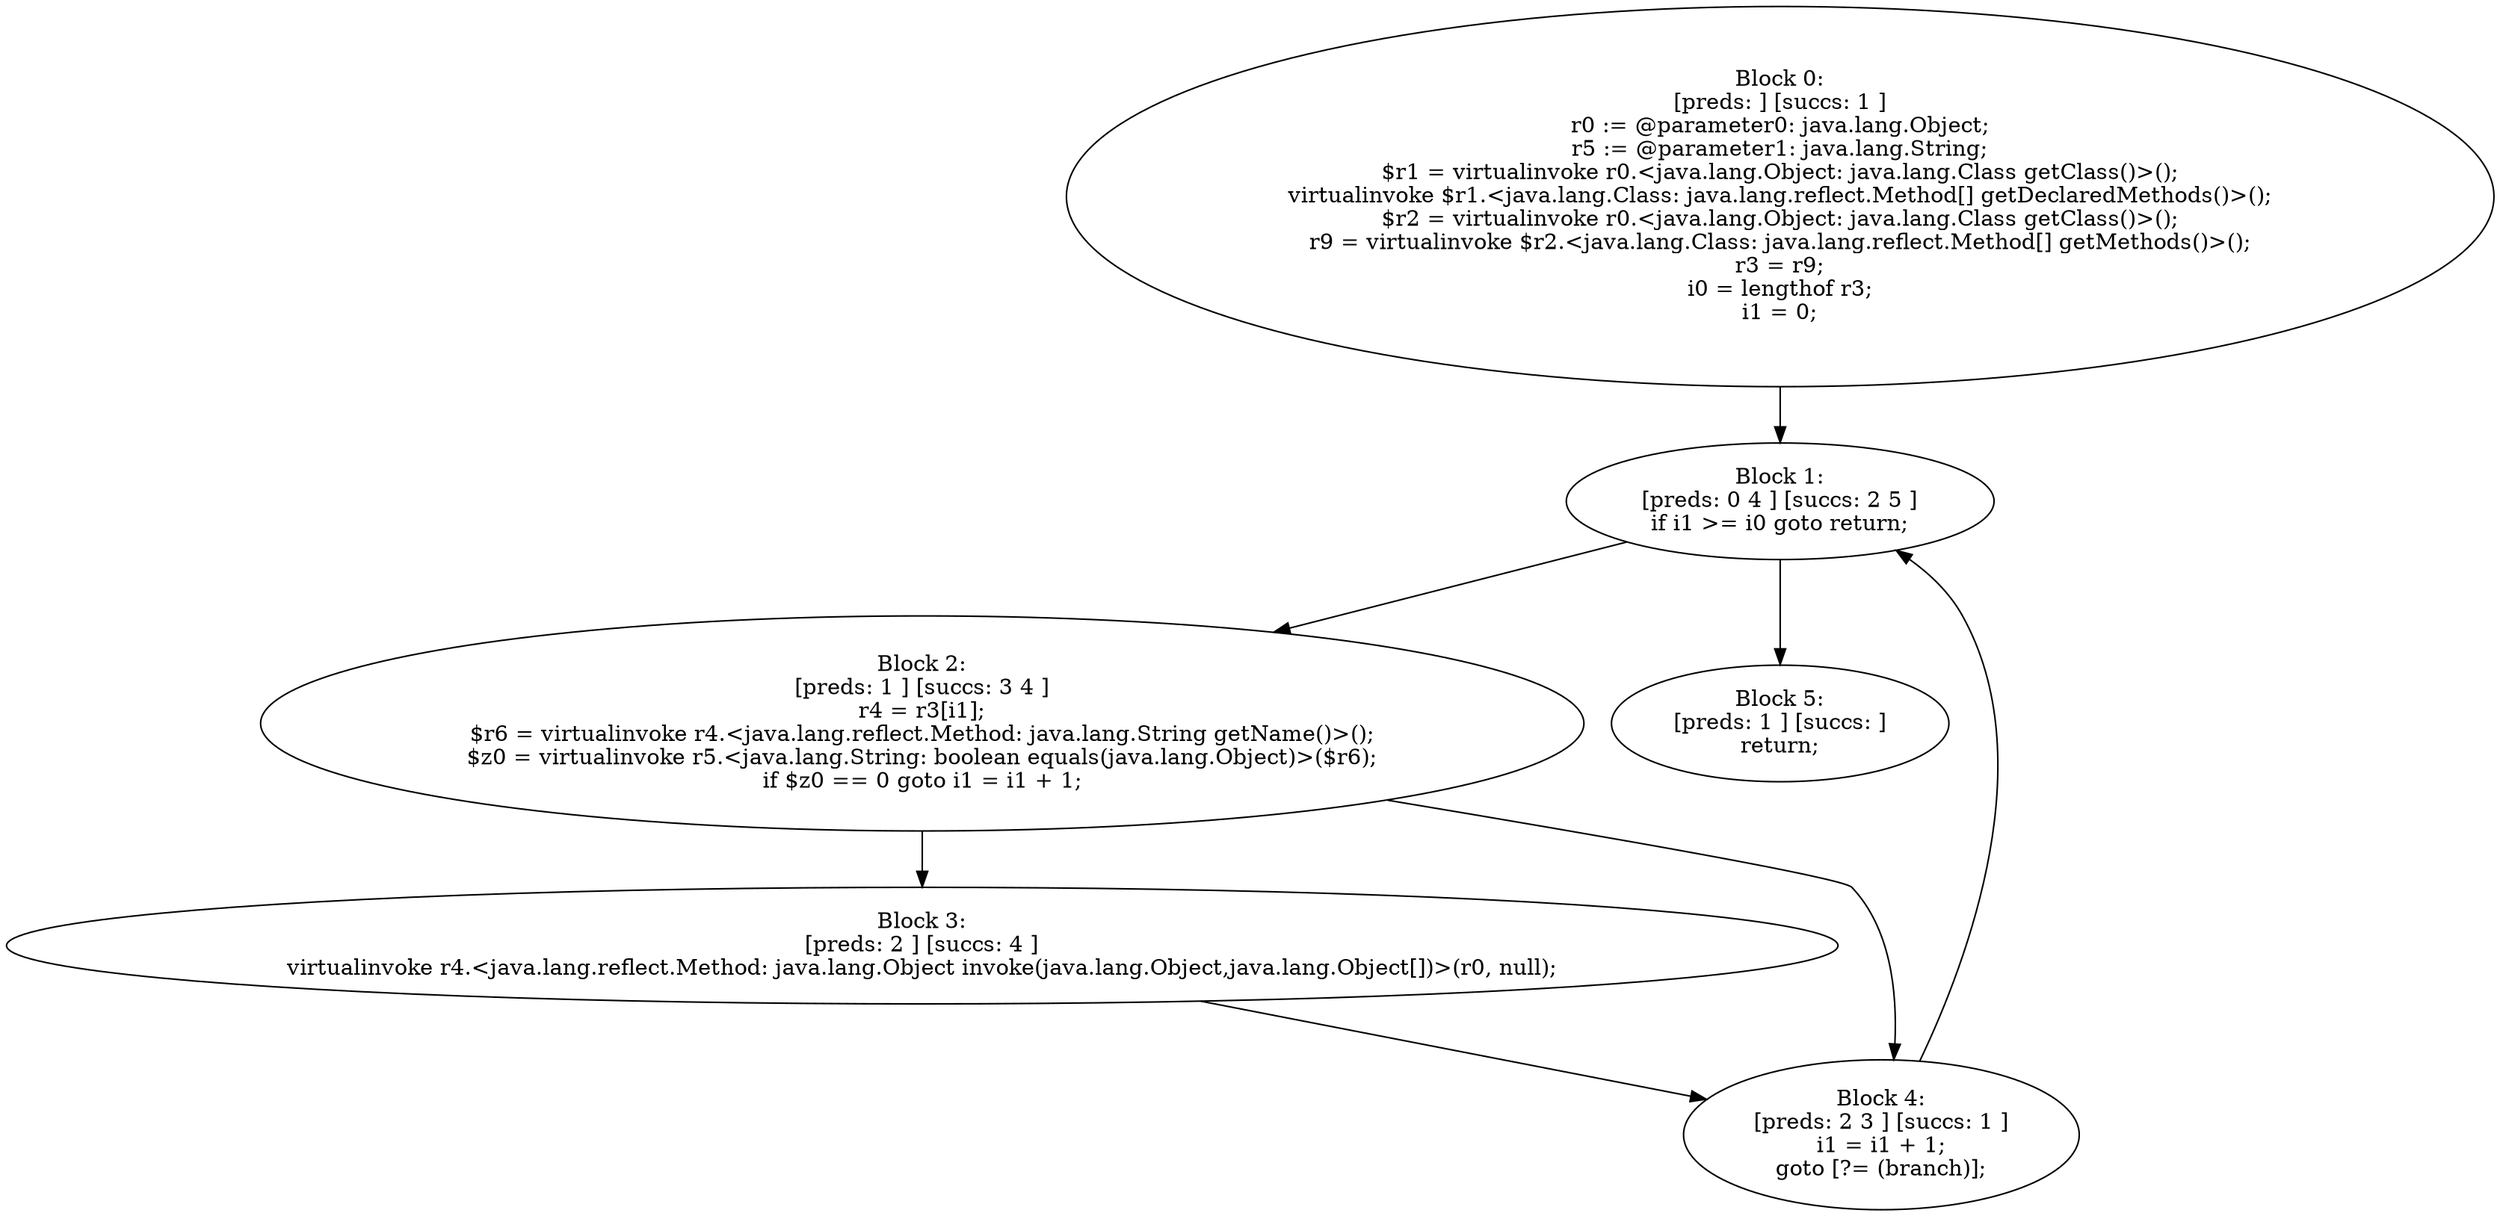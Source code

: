 digraph "unitGraph" {
    "Block 0:
[preds: ] [succs: 1 ]
r0 := @parameter0: java.lang.Object;
r5 := @parameter1: java.lang.String;
$r1 = virtualinvoke r0.<java.lang.Object: java.lang.Class getClass()>();
virtualinvoke $r1.<java.lang.Class: java.lang.reflect.Method[] getDeclaredMethods()>();
$r2 = virtualinvoke r0.<java.lang.Object: java.lang.Class getClass()>();
r9 = virtualinvoke $r2.<java.lang.Class: java.lang.reflect.Method[] getMethods()>();
r3 = r9;
i0 = lengthof r3;
i1 = 0;
"
    "Block 1:
[preds: 0 4 ] [succs: 2 5 ]
if i1 >= i0 goto return;
"
    "Block 2:
[preds: 1 ] [succs: 3 4 ]
r4 = r3[i1];
$r6 = virtualinvoke r4.<java.lang.reflect.Method: java.lang.String getName()>();
$z0 = virtualinvoke r5.<java.lang.String: boolean equals(java.lang.Object)>($r6);
if $z0 == 0 goto i1 = i1 + 1;
"
    "Block 3:
[preds: 2 ] [succs: 4 ]
virtualinvoke r4.<java.lang.reflect.Method: java.lang.Object invoke(java.lang.Object,java.lang.Object[])>(r0, null);
"
    "Block 4:
[preds: 2 3 ] [succs: 1 ]
i1 = i1 + 1;
goto [?= (branch)];
"
    "Block 5:
[preds: 1 ] [succs: ]
return;
"
    "Block 0:
[preds: ] [succs: 1 ]
r0 := @parameter0: java.lang.Object;
r5 := @parameter1: java.lang.String;
$r1 = virtualinvoke r0.<java.lang.Object: java.lang.Class getClass()>();
virtualinvoke $r1.<java.lang.Class: java.lang.reflect.Method[] getDeclaredMethods()>();
$r2 = virtualinvoke r0.<java.lang.Object: java.lang.Class getClass()>();
r9 = virtualinvoke $r2.<java.lang.Class: java.lang.reflect.Method[] getMethods()>();
r3 = r9;
i0 = lengthof r3;
i1 = 0;
"->"Block 1:
[preds: 0 4 ] [succs: 2 5 ]
if i1 >= i0 goto return;
";
    "Block 1:
[preds: 0 4 ] [succs: 2 5 ]
if i1 >= i0 goto return;
"->"Block 2:
[preds: 1 ] [succs: 3 4 ]
r4 = r3[i1];
$r6 = virtualinvoke r4.<java.lang.reflect.Method: java.lang.String getName()>();
$z0 = virtualinvoke r5.<java.lang.String: boolean equals(java.lang.Object)>($r6);
if $z0 == 0 goto i1 = i1 + 1;
";
    "Block 1:
[preds: 0 4 ] [succs: 2 5 ]
if i1 >= i0 goto return;
"->"Block 5:
[preds: 1 ] [succs: ]
return;
";
    "Block 2:
[preds: 1 ] [succs: 3 4 ]
r4 = r3[i1];
$r6 = virtualinvoke r4.<java.lang.reflect.Method: java.lang.String getName()>();
$z0 = virtualinvoke r5.<java.lang.String: boolean equals(java.lang.Object)>($r6);
if $z0 == 0 goto i1 = i1 + 1;
"->"Block 3:
[preds: 2 ] [succs: 4 ]
virtualinvoke r4.<java.lang.reflect.Method: java.lang.Object invoke(java.lang.Object,java.lang.Object[])>(r0, null);
";
    "Block 2:
[preds: 1 ] [succs: 3 4 ]
r4 = r3[i1];
$r6 = virtualinvoke r4.<java.lang.reflect.Method: java.lang.String getName()>();
$z0 = virtualinvoke r5.<java.lang.String: boolean equals(java.lang.Object)>($r6);
if $z0 == 0 goto i1 = i1 + 1;
"->"Block 4:
[preds: 2 3 ] [succs: 1 ]
i1 = i1 + 1;
goto [?= (branch)];
";
    "Block 3:
[preds: 2 ] [succs: 4 ]
virtualinvoke r4.<java.lang.reflect.Method: java.lang.Object invoke(java.lang.Object,java.lang.Object[])>(r0, null);
"->"Block 4:
[preds: 2 3 ] [succs: 1 ]
i1 = i1 + 1;
goto [?= (branch)];
";
    "Block 4:
[preds: 2 3 ] [succs: 1 ]
i1 = i1 + 1;
goto [?= (branch)];
"->"Block 1:
[preds: 0 4 ] [succs: 2 5 ]
if i1 >= i0 goto return;
";
}

